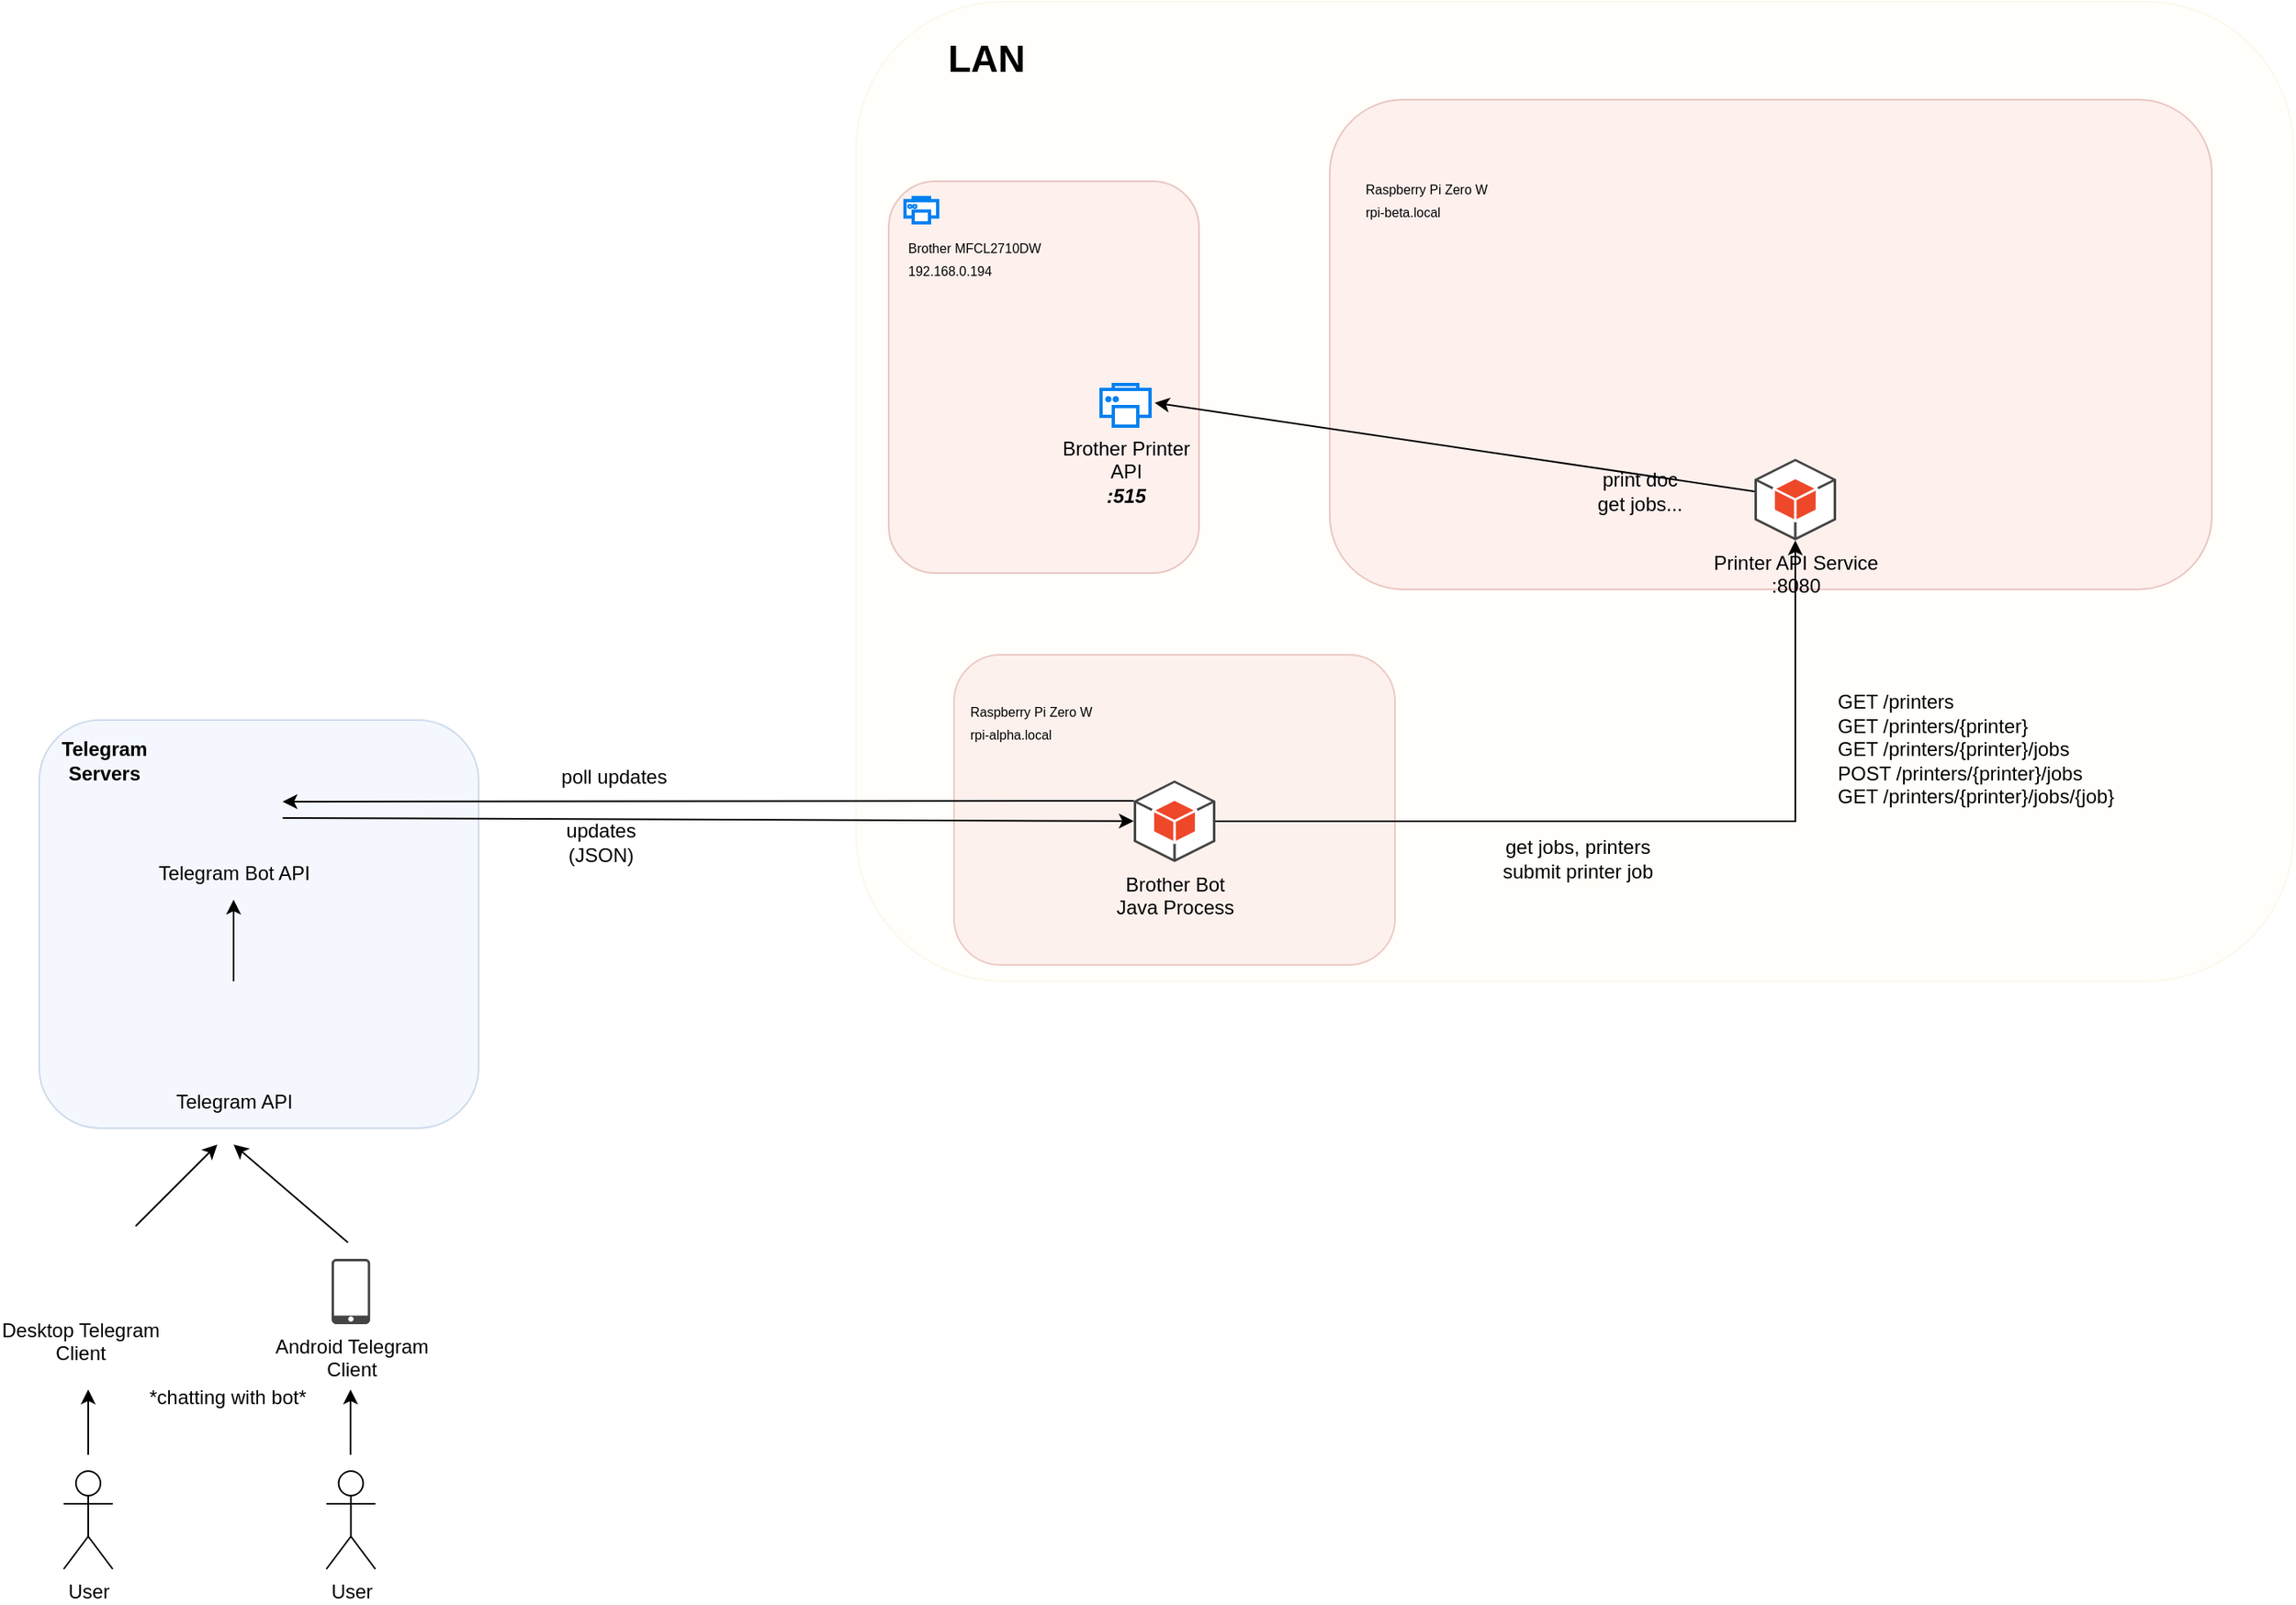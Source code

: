 <mxfile version="22.1.18" type="google">
  <diagram name="Page-1" id="DdPSJ_c9sV7ZSJ3IClvS">
    <mxGraphModel grid="1" page="1" gridSize="10" guides="1" tooltips="1" connect="1" arrows="1" fold="1" pageScale="1" pageWidth="850" pageHeight="1100" math="0" shadow="0">
      <root>
        <mxCell id="0" />
        <mxCell id="1" parent="0" />
        <mxCell id="42NCFGnls3GE2rdPDQEk-40" value="" style="rounded=1;whiteSpace=wrap;html=1;fillColor=#f8cecc;strokeColor=#b85450;opacity=30;" vertex="1" parent="1">
          <mxGeometry x="80" y="500" width="270" height="190" as="geometry" />
        </mxCell>
        <mxCell id="42NCFGnls3GE2rdPDQEk-28" value="" style="rounded=1;whiteSpace=wrap;html=1;fillColor=#fff2cc;strokeColor=#d6b656;opacity=10;strokeWidth=1;" vertex="1" parent="1">
          <mxGeometry x="20" y="100" width="880" height="600" as="geometry" />
        </mxCell>
        <mxCell id="42NCFGnls3GE2rdPDQEk-25" value="" style="rounded=1;whiteSpace=wrap;html=1;fillColor=#dae8fc;strokeColor=#6c8ebf;opacity=30;" vertex="1" parent="1">
          <mxGeometry x="-480" y="540" width="269" height="250" as="geometry" />
        </mxCell>
        <mxCell id="42NCFGnls3GE2rdPDQEk-6" value="" style="rounded=1;whiteSpace=wrap;html=1;fillColor=#f8cecc;strokeColor=#b85450;opacity=30;" vertex="1" parent="1">
          <mxGeometry x="310" y="160" width="540" height="300" as="geometry" />
        </mxCell>
        <mxCell id="42NCFGnls3GE2rdPDQEk-4" value="&lt;div style=&quot;font-size: 8px;&quot;&gt;&lt;span style=&quot;background-color: initial;&quot;&gt;&lt;font style=&quot;font-size: 8px;&quot;&gt;Raspberry Pi Zero W&lt;/font&gt;&lt;/span&gt;&lt;/div&gt;&lt;font style=&quot;font-size: 8px;&quot;&gt;rpi-beta.local&lt;/font&gt;" style="shape=image;html=1;verticalAlign=top;verticalLabelPosition=bottom;labelBackgroundColor=none;imageAspect=0;aspect=fixed;image=https://cdn1.iconfinder.com/data/icons/fruit-136/64/Fruit_iconfree_Filled_Outline_raspberry-healthy-organic-food-fruit_icon-128.png;align=left;" vertex="1" parent="1">
          <mxGeometry x="330" y="180" width="23.62" height="23.62" as="geometry" />
        </mxCell>
        <mxCell id="42NCFGnls3GE2rdPDQEk-7" value="Telegram Bot API" style="shape=image;html=1;verticalAlign=top;verticalLabelPosition=bottom;labelBackgroundColor=none;imageAspect=0;aspect=fixed;image=https://cdn3.iconfinder.com/data/icons/social-media-chamfered-corner/154/telegram-128.png" vertex="1" parent="1">
          <mxGeometry x="-381" y="580" width="40" height="40" as="geometry" />
        </mxCell>
        <mxCell id="42NCFGnls3GE2rdPDQEk-9" value="User" style="shape=umlActor;verticalLabelPosition=bottom;verticalAlign=top;html=1;outlineConnect=0;" vertex="1" parent="1">
          <mxGeometry x="-465" y="1000" width="30" height="60" as="geometry" />
        </mxCell>
        <mxCell id="42NCFGnls3GE2rdPDQEk-10" value="Desktop Telegram&lt;br&gt;Client" style="shape=image;html=1;verticalAlign=top;verticalLabelPosition=bottom;labelBackgroundColor=#ffffff;imageAspect=0;aspect=fixed;image=https://cdn4.iconfinder.com/data/icons/48-bubbles/48/29.Mac-128.png" vertex="1" parent="1">
          <mxGeometry x="-480" y="850" width="50" height="50" as="geometry" />
        </mxCell>
        <mxCell id="42NCFGnls3GE2rdPDQEk-12" value="Android Telegram&lt;br&gt;Client" style="sketch=0;pointerEvents=1;shadow=0;dashed=0;html=1;strokeColor=none;fillColor=#434445;aspect=fixed;labelPosition=center;verticalLabelPosition=bottom;verticalAlign=top;align=center;outlineConnect=0;shape=mxgraph.vvd.phone;" vertex="1" parent="1">
          <mxGeometry x="-301" y="870" width="23.6" height="40" as="geometry" />
        </mxCell>
        <mxCell id="42NCFGnls3GE2rdPDQEk-14" value="Telegram API" style="shape=image;html=1;verticalAlign=top;verticalLabelPosition=bottom;labelBackgroundColor=none;imageAspect=0;aspect=fixed;image=https://cdn3.iconfinder.com/data/icons/social-media-chamfered-corner/154/telegram-128.png" vertex="1" parent="1">
          <mxGeometry x="-381" y="720" width="40" height="40" as="geometry" />
        </mxCell>
        <mxCell id="42NCFGnls3GE2rdPDQEk-18" value="" style="endArrow=classic;html=1;rounded=0;" edge="1" parent="1">
          <mxGeometry width="50" height="50" relative="1" as="geometry">
            <mxPoint x="-421" y="850" as="sourcePoint" />
            <mxPoint x="-371" y="800" as="targetPoint" />
          </mxGeometry>
        </mxCell>
        <mxCell id="42NCFGnls3GE2rdPDQEk-19" value="" style="endArrow=classic;html=1;rounded=0;" edge="1" parent="1">
          <mxGeometry width="50" height="50" relative="1" as="geometry">
            <mxPoint x="-291" y="860" as="sourcePoint" />
            <mxPoint x="-361" y="800" as="targetPoint" />
          </mxGeometry>
        </mxCell>
        <mxCell id="42NCFGnls3GE2rdPDQEk-20" value="" style="endArrow=classic;html=1;rounded=0;" edge="1" parent="1">
          <mxGeometry width="50" height="50" relative="1" as="geometry">
            <mxPoint x="-361" y="700" as="sourcePoint" />
            <mxPoint x="-361" y="650" as="targetPoint" />
          </mxGeometry>
        </mxCell>
        <mxCell id="42NCFGnls3GE2rdPDQEk-21" value="" style="endArrow=classic;html=1;rounded=0;" edge="1" parent="1" target="42NCFGnls3GE2rdPDQEk-89">
          <mxGeometry width="50" height="50" relative="1" as="geometry">
            <mxPoint x="-331" y="600" as="sourcePoint" />
            <mxPoint x="79" y="600" as="targetPoint" />
          </mxGeometry>
        </mxCell>
        <mxCell id="42NCFGnls3GE2rdPDQEk-22" value="" style="endArrow=classic;html=1;rounded=0;exitX=0;exitY=0.25;exitDx=0;exitDy=0;exitPerimeter=0;" edge="1" parent="1" source="42NCFGnls3GE2rdPDQEk-89">
          <mxGeometry width="50" height="50" relative="1" as="geometry">
            <mxPoint x="79" y="590" as="sourcePoint" />
            <mxPoint x="-331" y="590" as="targetPoint" />
          </mxGeometry>
        </mxCell>
        <mxCell id="42NCFGnls3GE2rdPDQEk-23" value="poll updates" style="text;html=1;strokeColor=none;fillColor=none;align=center;verticalAlign=middle;whiteSpace=wrap;rounded=0;" vertex="1" parent="1">
          <mxGeometry x="-166" y="560" width="76" height="30" as="geometry" />
        </mxCell>
        <mxCell id="42NCFGnls3GE2rdPDQEk-24" value="updates (JSON)" style="text;html=1;strokeColor=none;fillColor=none;align=center;verticalAlign=middle;whiteSpace=wrap;rounded=0;" vertex="1" parent="1">
          <mxGeometry x="-166" y="600" width="60" height="30" as="geometry" />
        </mxCell>
        <mxCell id="42NCFGnls3GE2rdPDQEk-26" value="Telegram Servers" style="text;html=1;strokeColor=none;fillColor=none;align=center;verticalAlign=middle;whiteSpace=wrap;rounded=0;fontStyle=1" vertex="1" parent="1">
          <mxGeometry x="-470" y="550" width="60" height="30" as="geometry" />
        </mxCell>
        <mxCell id="42NCFGnls3GE2rdPDQEk-29" value="&lt;font style=&quot;font-size: 23px;&quot;&gt;&lt;b&gt;LAN&lt;/b&gt;&lt;/font&gt;" style="text;html=1;strokeColor=none;fillColor=none;align=center;verticalAlign=middle;whiteSpace=wrap;rounded=0;" vertex="1" parent="1">
          <mxGeometry x="70" y="120" width="60" height="30" as="geometry" />
        </mxCell>
        <mxCell id="42NCFGnls3GE2rdPDQEk-30" value="User" style="shape=umlActor;verticalLabelPosition=bottom;verticalAlign=top;html=1;outlineConnect=0;" vertex="1" parent="1">
          <mxGeometry x="-304.2" y="1000" width="30" height="60" as="geometry" />
        </mxCell>
        <mxCell id="42NCFGnls3GE2rdPDQEk-31" value="" style="endArrow=classic;html=1;rounded=0;" edge="1" parent="1">
          <mxGeometry width="50" height="50" relative="1" as="geometry">
            <mxPoint x="-450" y="990" as="sourcePoint" />
            <mxPoint x="-450" y="950" as="targetPoint" />
          </mxGeometry>
        </mxCell>
        <mxCell id="42NCFGnls3GE2rdPDQEk-32" value="" style="endArrow=classic;html=1;rounded=0;" edge="1" parent="1">
          <mxGeometry width="50" height="50" relative="1" as="geometry">
            <mxPoint x="-289.4" y="990" as="sourcePoint" />
            <mxPoint x="-289.4" y="950" as="targetPoint" />
          </mxGeometry>
        </mxCell>
        <mxCell id="42NCFGnls3GE2rdPDQEk-36" value="*chatting with bot*" style="text;html=1;strokeColor=none;fillColor=none;align=center;verticalAlign=middle;whiteSpace=wrap;rounded=0;" vertex="1" parent="1">
          <mxGeometry x="-430" y="940" width="131" height="30" as="geometry" />
        </mxCell>
        <mxCell id="42NCFGnls3GE2rdPDQEk-41" value="" style="rounded=1;whiteSpace=wrap;html=1;fillColor=#f8cecc;strokeColor=#b85450;opacity=30;" vertex="1" parent="1">
          <mxGeometry x="40" y="210" width="190" height="240" as="geometry" />
        </mxCell>
        <mxCell id="42NCFGnls3GE2rdPDQEk-1" value="&lt;font style=&quot;font-size: 8px;&quot;&gt;Brother&amp;nbsp;MFCL2710DW&lt;br&gt;192.168.0.194&lt;/font&gt;" style="html=1;verticalLabelPosition=bottom;align=left;labelBackgroundColor=none;verticalAlign=top;strokeWidth=2;strokeColor=#0080F0;shadow=0;dashed=0;shape=mxgraph.ios7.icons.printer;" vertex="1" parent="1">
          <mxGeometry x="50" y="220" width="20" height="15.5" as="geometry" />
        </mxCell>
        <mxCell id="42NCFGnls3GE2rdPDQEk-43" value="&lt;div style=&quot;font-size: 8px;&quot;&gt;&lt;span style=&quot;background-color: initial;&quot;&gt;&lt;font style=&quot;font-size: 8px;&quot;&gt;Raspberry Pi Zero W&lt;/font&gt;&lt;/span&gt;&lt;/div&gt;&lt;font style=&quot;font-size: 8px;&quot;&gt;rpi-alpha.local&lt;/font&gt;" style="shape=image;html=1;verticalAlign=top;verticalLabelPosition=bottom;labelBackgroundColor=none;imageAspect=0;aspect=fixed;image=https://cdn1.iconfinder.com/data/icons/fruit-136/64/Fruit_iconfree_Filled_Outline_raspberry-healthy-organic-food-fruit_icon-128.png;align=left;" vertex="1" parent="1">
          <mxGeometry x="88.19" y="500" width="23.62" height="23.62" as="geometry" />
        </mxCell>
        <mxCell id="42NCFGnls3GE2rdPDQEk-45" value="Brother Printer&lt;br&gt;API&lt;br&gt;&lt;i&gt;&lt;b&gt;:515&lt;/b&gt;&lt;/i&gt;" style="html=1;verticalLabelPosition=bottom;align=center;labelBackgroundColor=none;verticalAlign=top;strokeWidth=2;strokeColor=#0080F0;shadow=0;dashed=0;shape=mxgraph.ios7.icons.printer;" vertex="1" parent="1">
          <mxGeometry x="170" y="334.5" width="30" height="25.5" as="geometry" />
        </mxCell>
        <mxCell id="42NCFGnls3GE2rdPDQEk-82" value="Printer API Service&lt;br&gt;:8080" style="outlineConnect=0;dashed=0;verticalLabelPosition=bottom;verticalAlign=top;align=center;html=1;shape=mxgraph.aws3.android;fillColor=#EE472A;gradientColor=none;" vertex="1" parent="1">
          <mxGeometry x="570" y="380" width="50" height="50" as="geometry" />
        </mxCell>
        <mxCell id="42NCFGnls3GE2rdPDQEk-83" value="" style="endArrow=classic;html=1;rounded=0;entryX=1.097;entryY=0.439;entryDx=0;entryDy=0;entryPerimeter=0;" edge="1" parent="1" target="42NCFGnls3GE2rdPDQEk-45">
          <mxGeometry width="50" height="50" relative="1" as="geometry">
            <mxPoint x="570" y="400" as="sourcePoint" />
            <mxPoint x="415.2" y="367.5" as="targetPoint" />
          </mxGeometry>
        </mxCell>
        <mxCell id="42NCFGnls3GE2rdPDQEk-89" value="Brother Bot&lt;br&gt;Java Process" style="outlineConnect=0;dashed=0;verticalLabelPosition=bottom;verticalAlign=top;align=center;html=1;shape=mxgraph.aws3.android;fillColor=#EE472A;gradientColor=none;" vertex="1" parent="1">
          <mxGeometry x="190" y="577" width="50" height="50" as="geometry" />
        </mxCell>
        <mxCell id="42NCFGnls3GE2rdPDQEk-92" style="edgeStyle=orthogonalEdgeStyle;rounded=0;orthogonalLoop=1;jettySize=auto;html=1;exitX=1;exitY=0.5;exitDx=0;exitDy=0;exitPerimeter=0;entryX=0.5;entryY=1;entryDx=0;entryDy=0;entryPerimeter=0;" edge="1" parent="1" source="42NCFGnls3GE2rdPDQEk-89" target="42NCFGnls3GE2rdPDQEk-82">
          <mxGeometry relative="1" as="geometry" />
        </mxCell>
        <mxCell id="42NCFGnls3GE2rdPDQEk-95" value="get jobs, printers&lt;br&gt;submit printer job" style="text;html=1;strokeColor=none;fillColor=none;align=center;verticalAlign=middle;whiteSpace=wrap;rounded=0;" vertex="1" parent="1">
          <mxGeometry x="404" y="610" width="116" height="30" as="geometry" />
        </mxCell>
        <mxCell id="42NCFGnls3GE2rdPDQEk-96" value="GET /printers&lt;br&gt;GET /printers/{printer}&lt;br&gt;GET /printers/{printer}/jobs&lt;br&gt;POST /printers/{printer}/jobs&lt;br&gt;GET /printers/{printer}/jobs/{job}&lt;br&gt;&lt;div style=&quot;&quot;&gt;&lt;br&gt;&lt;/div&gt;" style="text;html=1;strokeColor=none;fillColor=none;align=left;verticalAlign=middle;whiteSpace=wrap;rounded=0;" vertex="1" parent="1">
          <mxGeometry x="618.74" y="520" width="181.26" height="90" as="geometry" />
        </mxCell>
        <mxCell id="42NCFGnls3GE2rdPDQEk-110" value="print doc&lt;br&gt;get jobs..." style="text;html=1;strokeColor=none;fillColor=none;align=center;verticalAlign=middle;whiteSpace=wrap;rounded=0;" vertex="1" parent="1">
          <mxGeometry x="470" y="385" width="60" height="30" as="geometry" />
        </mxCell>
      </root>
    </mxGraphModel>
  </diagram>
</mxfile>
